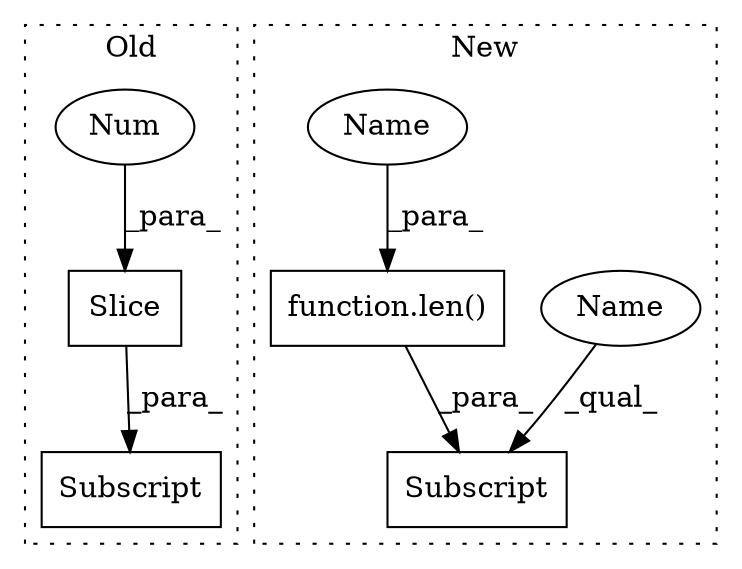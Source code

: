 digraph G {
subgraph cluster0 {
1 [label="Slice" a="80" s="3137" l="3" shape="box"];
3 [label="Num" a="76" s="3138" l="2" shape="ellipse"];
4 [label="Subscript" a="63" s="3133,0" l="8,0" shape="box"];
label = "Old";
style="dotted";
}
subgraph cluster1 {
2 [label="Subscript" a="63" s="3440,0" l="18,0" shape="box"];
5 [label="function.len()" a="75" s="3364,3379" l="4,1" shape="box"];
6 [label="Name" a="87" s="3440" l="11" shape="ellipse"];
7 [label="Name" a="87" s="3368" l="11" shape="ellipse"];
label = "New";
style="dotted";
}
1 -> 4 [label="_para_"];
3 -> 1 [label="_para_"];
5 -> 2 [label="_para_"];
6 -> 2 [label="_qual_"];
7 -> 5 [label="_para_"];
}
